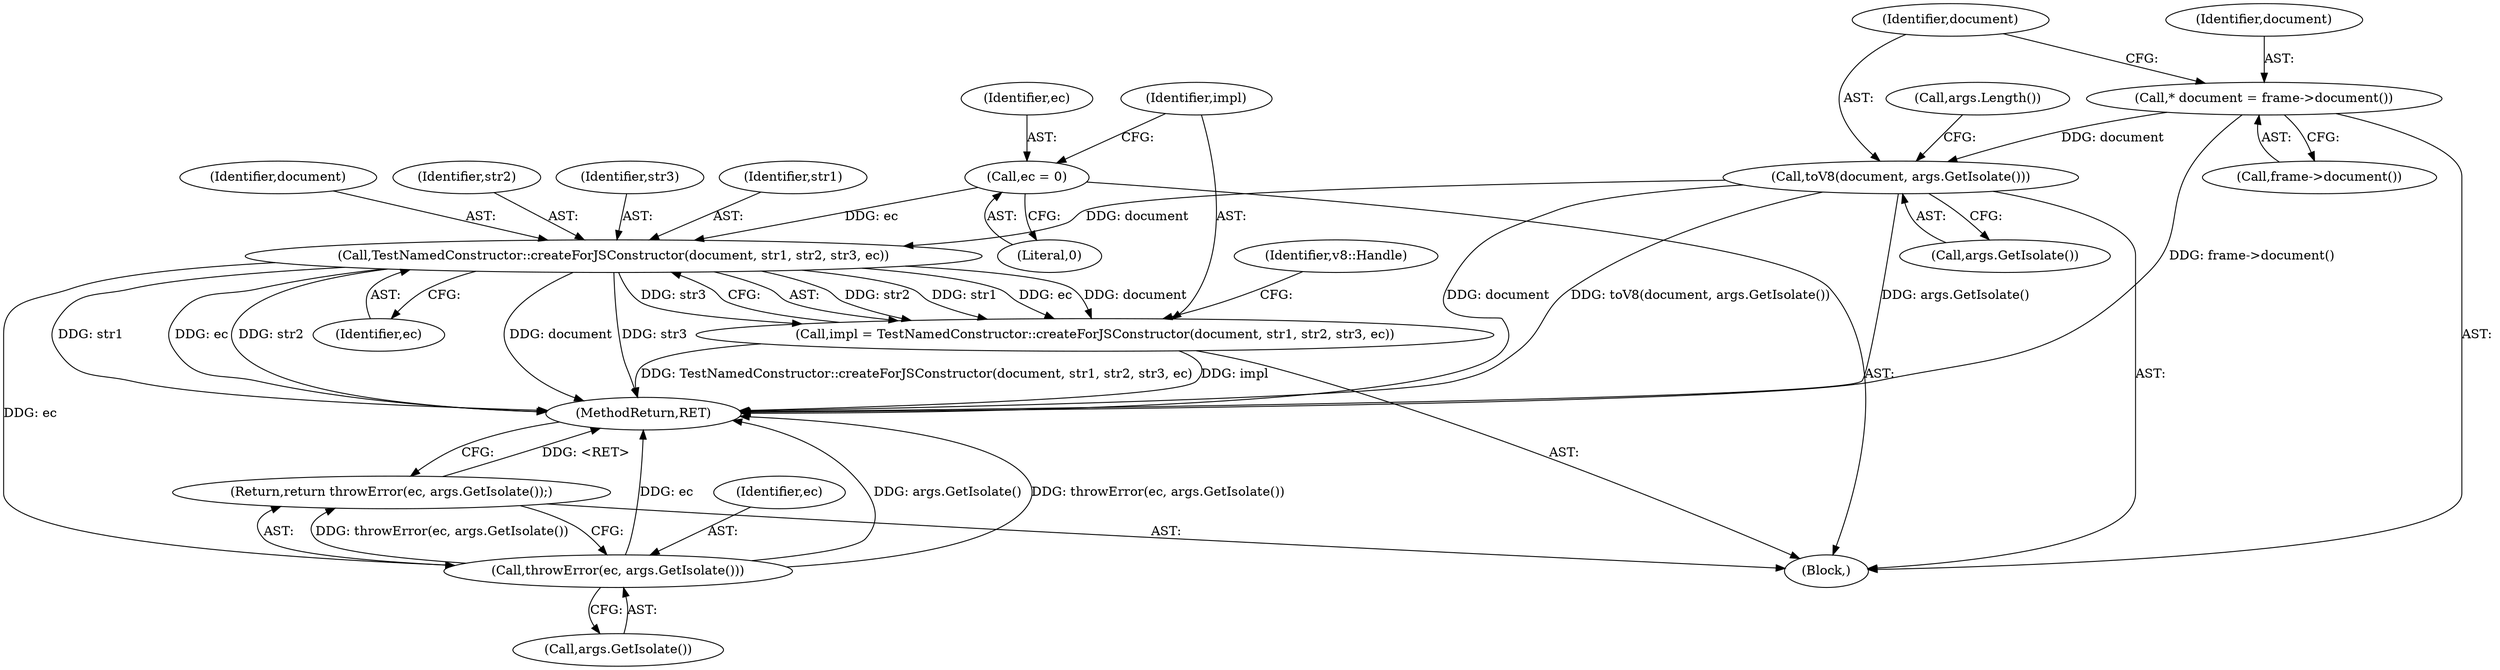 digraph "0_Chrome_e9372a1bfd3588a80fcf49aa07321f0971dd6091_9@API" {
"1000150" [label="(Call,TestNamedConstructor::createForJSConstructor(document, str1, str2, str3, ec))"];
"1000133" [label="(Call,toV8(document, args.GetIsolate()))"];
"1000130" [label="(Call,* document = frame->document())"];
"1000144" [label="(Call,ec = 0)"];
"1000148" [label="(Call,impl = TestNamedConstructor::createForJSConstructor(document, str1, str2, str3, ec))"];
"1000175" [label="(Call,throwError(ec, args.GetIsolate()))"];
"1000174" [label="(Return,return throwError(ec, args.GetIsolate());)"];
"1000154" [label="(Identifier,str3)"];
"1000135" [label="(Call,args.GetIsolate())"];
"1000148" [label="(Call,impl = TestNamedConstructor::createForJSConstructor(document, str1, str2, str3, ec))"];
"1000138" [label="(Call,args.Length())"];
"1000175" [label="(Call,throwError(ec, args.GetIsolate()))"];
"1000176" [label="(Identifier,ec)"];
"1000149" [label="(Identifier,impl)"];
"1000155" [label="(Identifier,ec)"];
"1000174" [label="(Return,return throwError(ec, args.GetIsolate());)"];
"1000152" [label="(Identifier,str1)"];
"1000145" [label="(Identifier,ec)"];
"1000178" [label="(MethodReturn,RET)"];
"1000151" [label="(Identifier,document)"];
"1000177" [label="(Call,args.GetIsolate())"];
"1000131" [label="(Identifier,document)"];
"1000153" [label="(Identifier,str2)"];
"1000144" [label="(Call,ec = 0)"];
"1000150" [label="(Call,TestNamedConstructor::createForJSConstructor(document, str1, str2, str3, ec))"];
"1000132" [label="(Call,frame->document())"];
"1000146" [label="(Literal,0)"];
"1000158" [label="(Identifier,v8::Handle)"];
"1000133" [label="(Call,toV8(document, args.GetIsolate()))"];
"1000130" [label="(Call,* document = frame->document())"];
"1000134" [label="(Identifier,document)"];
"1000102" [label="(Block,)"];
"1000150" -> "1000148"  [label="AST: "];
"1000150" -> "1000155"  [label="CFG: "];
"1000151" -> "1000150"  [label="AST: "];
"1000152" -> "1000150"  [label="AST: "];
"1000153" -> "1000150"  [label="AST: "];
"1000154" -> "1000150"  [label="AST: "];
"1000155" -> "1000150"  [label="AST: "];
"1000148" -> "1000150"  [label="CFG: "];
"1000150" -> "1000178"  [label="DDG: str2"];
"1000150" -> "1000178"  [label="DDG: str3"];
"1000150" -> "1000178"  [label="DDG: document"];
"1000150" -> "1000178"  [label="DDG: str1"];
"1000150" -> "1000178"  [label="DDG: ec"];
"1000150" -> "1000148"  [label="DDG: str2"];
"1000150" -> "1000148"  [label="DDG: str1"];
"1000150" -> "1000148"  [label="DDG: ec"];
"1000150" -> "1000148"  [label="DDG: document"];
"1000150" -> "1000148"  [label="DDG: str3"];
"1000133" -> "1000150"  [label="DDG: document"];
"1000144" -> "1000150"  [label="DDG: ec"];
"1000150" -> "1000175"  [label="DDG: ec"];
"1000133" -> "1000102"  [label="AST: "];
"1000133" -> "1000135"  [label="CFG: "];
"1000134" -> "1000133"  [label="AST: "];
"1000135" -> "1000133"  [label="AST: "];
"1000138" -> "1000133"  [label="CFG: "];
"1000133" -> "1000178"  [label="DDG: document"];
"1000133" -> "1000178"  [label="DDG: toV8(document, args.GetIsolate())"];
"1000133" -> "1000178"  [label="DDG: args.GetIsolate()"];
"1000130" -> "1000133"  [label="DDG: document"];
"1000130" -> "1000102"  [label="AST: "];
"1000130" -> "1000132"  [label="CFG: "];
"1000131" -> "1000130"  [label="AST: "];
"1000132" -> "1000130"  [label="AST: "];
"1000134" -> "1000130"  [label="CFG: "];
"1000130" -> "1000178"  [label="DDG: frame->document()"];
"1000144" -> "1000102"  [label="AST: "];
"1000144" -> "1000146"  [label="CFG: "];
"1000145" -> "1000144"  [label="AST: "];
"1000146" -> "1000144"  [label="AST: "];
"1000149" -> "1000144"  [label="CFG: "];
"1000148" -> "1000102"  [label="AST: "];
"1000149" -> "1000148"  [label="AST: "];
"1000158" -> "1000148"  [label="CFG: "];
"1000148" -> "1000178"  [label="DDG: impl"];
"1000148" -> "1000178"  [label="DDG: TestNamedConstructor::createForJSConstructor(document, str1, str2, str3, ec)"];
"1000175" -> "1000174"  [label="AST: "];
"1000175" -> "1000177"  [label="CFG: "];
"1000176" -> "1000175"  [label="AST: "];
"1000177" -> "1000175"  [label="AST: "];
"1000174" -> "1000175"  [label="CFG: "];
"1000175" -> "1000178"  [label="DDG: ec"];
"1000175" -> "1000178"  [label="DDG: args.GetIsolate()"];
"1000175" -> "1000178"  [label="DDG: throwError(ec, args.GetIsolate())"];
"1000175" -> "1000174"  [label="DDG: throwError(ec, args.GetIsolate())"];
"1000174" -> "1000102"  [label="AST: "];
"1000178" -> "1000174"  [label="CFG: "];
"1000174" -> "1000178"  [label="DDG: <RET>"];
}
